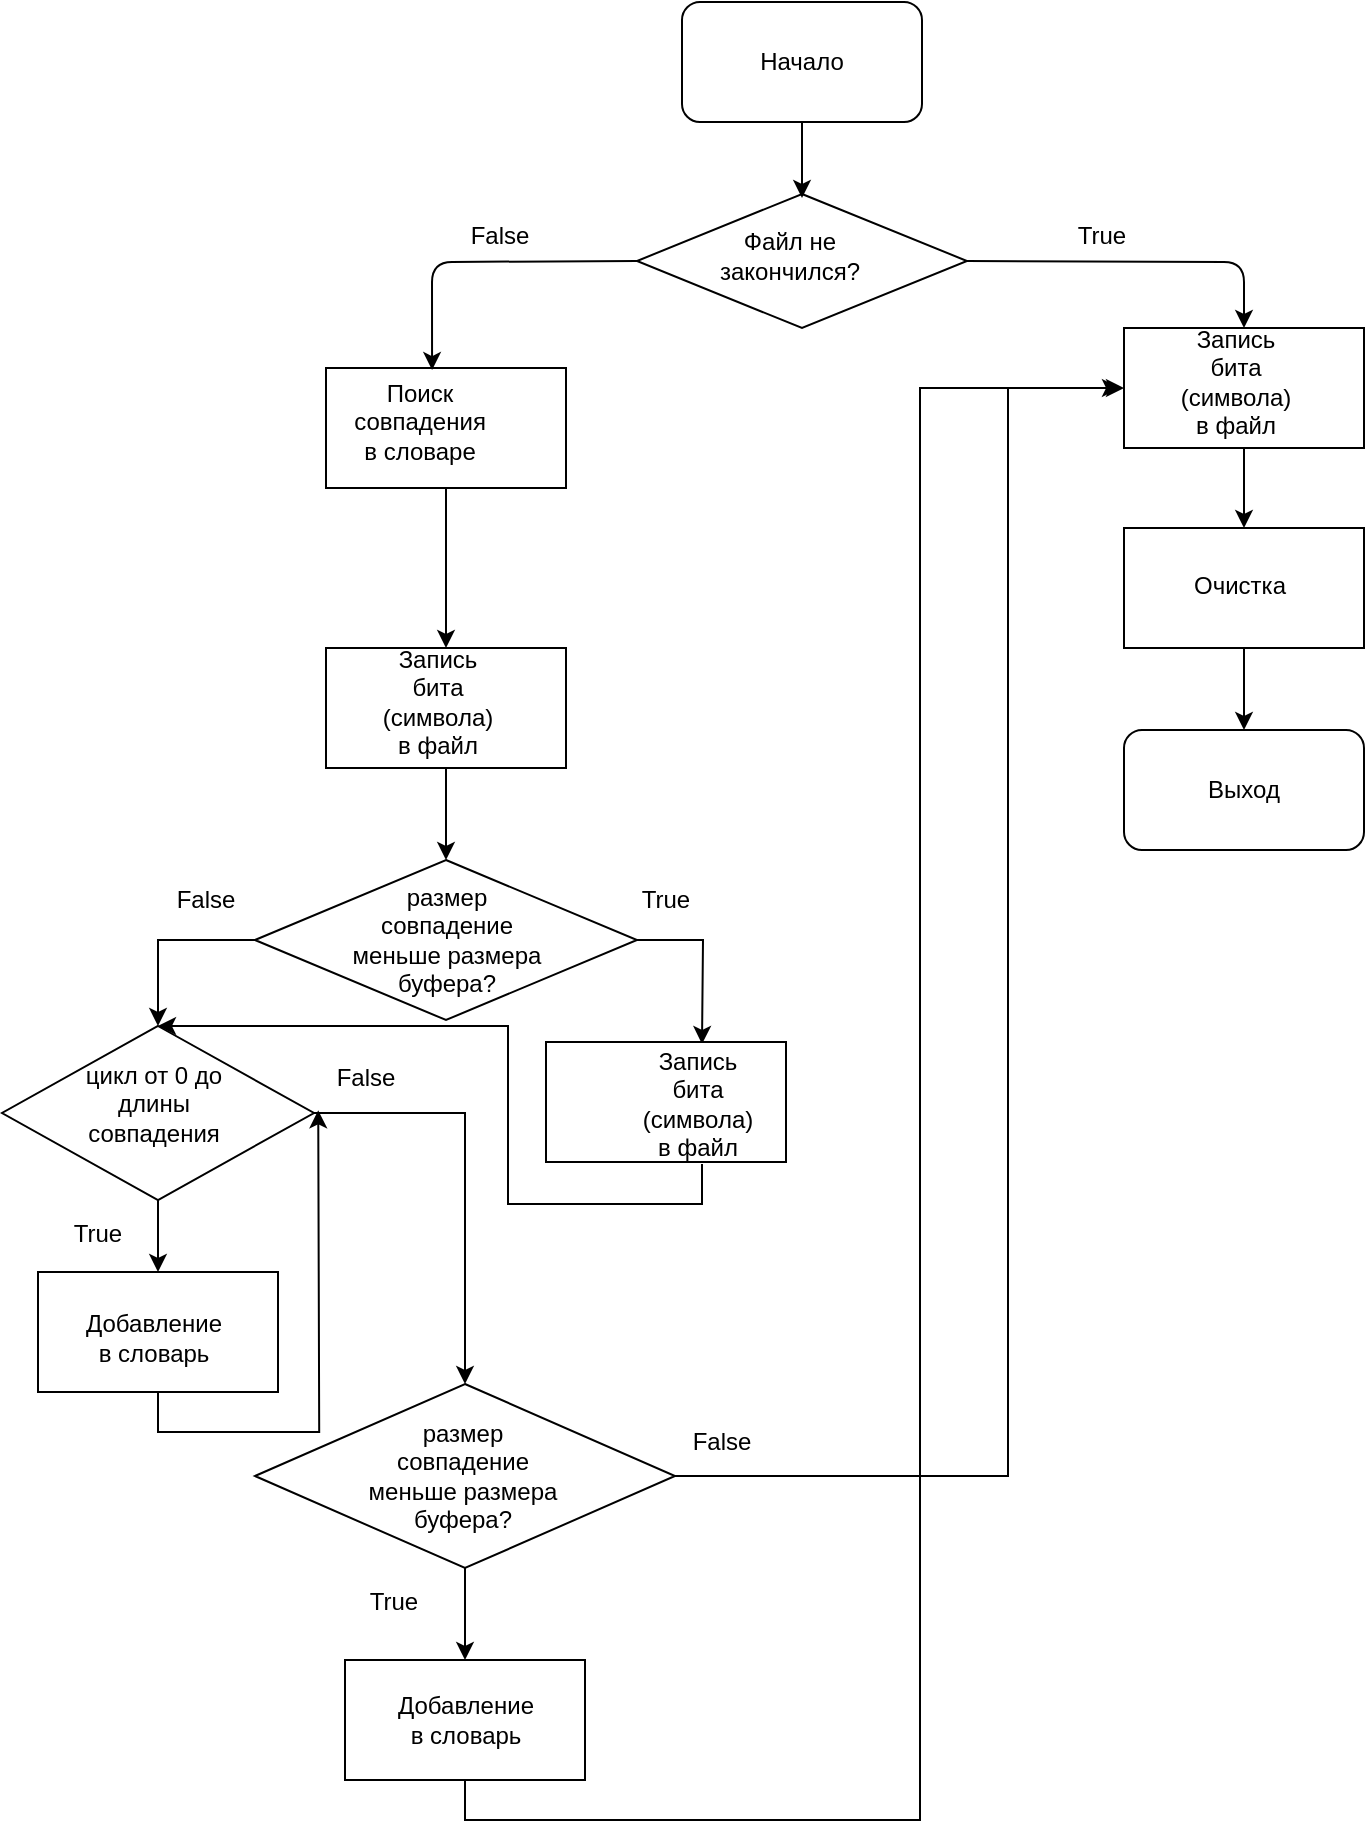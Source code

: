 <mxfile version="13.1.9" type="device"><diagram id="nDO738X1hc2v6aMLPawB" name="Page-1"><mxGraphModel dx="1673" dy="908" grid="0" gridSize="10" guides="1" tooltips="1" connect="1" arrows="1" fold="1" page="1" pageScale="1" pageWidth="827" pageHeight="1169" math="0" shadow="0"><root><mxCell id="0"/><mxCell id="1" parent="0"/><mxCell id="9fpEefiFkOFZ_o0BBgaB-65" style="edgeStyle=orthogonalEdgeStyle;rounded=0;orthogonalLoop=1;jettySize=auto;html=1;exitX=0.5;exitY=1;exitDx=0;exitDy=0;entryX=0.5;entryY=0;entryDx=0;entryDy=0;" edge="1" parent="1" source="9fpEefiFkOFZ_o0BBgaB-56" target="9fpEefiFkOFZ_o0BBgaB-59"><mxGeometry relative="1" as="geometry"/></mxCell><mxCell id="9fpEefiFkOFZ_o0BBgaB-70" style="edgeStyle=orthogonalEdgeStyle;rounded=0;orthogonalLoop=1;jettySize=auto;html=1;exitX=1;exitY=0.5;exitDx=0;exitDy=0;entryX=0;entryY=0.5;entryDx=0;entryDy=0;" edge="1" parent="1" source="9fpEefiFkOFZ_o0BBgaB-56" target="9fpEefiFkOFZ_o0BBgaB-6"><mxGeometry relative="1" as="geometry"><Array as="points"><mxPoint x="517" y="777"/><mxPoint x="517" y="233"/></Array></mxGeometry></mxCell><mxCell id="9fpEefiFkOFZ_o0BBgaB-56" value="" style="rhombus;whiteSpace=wrap;html=1;" vertex="1" parent="1"><mxGeometry x="140.5" y="731" width="210" height="92" as="geometry"/></mxCell><mxCell id="9fpEefiFkOFZ_o0BBgaB-1" value="" style="rounded=1;whiteSpace=wrap;html=1;" vertex="1" parent="1"><mxGeometry x="354" y="40" width="120" height="60" as="geometry"/></mxCell><mxCell id="9fpEefiFkOFZ_o0BBgaB-2" value="Начало" style="text;html=1;strokeColor=none;fillColor=none;align=center;verticalAlign=middle;whiteSpace=wrap;rounded=0;" vertex="1" parent="1"><mxGeometry x="394" y="60" width="40" height="20" as="geometry"/></mxCell><mxCell id="9fpEefiFkOFZ_o0BBgaB-3" value="" style="rhombus;whiteSpace=wrap;html=1;" vertex="1" parent="1"><mxGeometry x="331.5" y="136" width="165" height="67" as="geometry"/></mxCell><mxCell id="9fpEefiFkOFZ_o0BBgaB-4" value="Файл не закончился?" style="text;html=1;strokeColor=none;fillColor=none;align=center;verticalAlign=middle;whiteSpace=wrap;rounded=0;" vertex="1" parent="1"><mxGeometry x="388" y="157" width="40" height="20" as="geometry"/></mxCell><mxCell id="9fpEefiFkOFZ_o0BBgaB-19" value="" style="edgeStyle=orthogonalEdgeStyle;rounded=0;orthogonalLoop=1;jettySize=auto;html=1;" edge="1" parent="1" source="9fpEefiFkOFZ_o0BBgaB-5" target="9fpEefiFkOFZ_o0BBgaB-18"><mxGeometry relative="1" as="geometry"/></mxCell><mxCell id="9fpEefiFkOFZ_o0BBgaB-5" value="" style="rounded=0;whiteSpace=wrap;html=1;" vertex="1" parent="1"><mxGeometry x="176" y="223" width="120" height="60" as="geometry"/></mxCell><mxCell id="9fpEefiFkOFZ_o0BBgaB-18" value="" style="rounded=0;whiteSpace=wrap;html=1;" vertex="1" parent="1"><mxGeometry x="176" y="363" width="120" height="60" as="geometry"/></mxCell><mxCell id="9fpEefiFkOFZ_o0BBgaB-16" value="" style="edgeStyle=orthogonalEdgeStyle;rounded=0;orthogonalLoop=1;jettySize=auto;html=1;" edge="1" parent="1" source="9fpEefiFkOFZ_o0BBgaB-6" target="9fpEefiFkOFZ_o0BBgaB-15"><mxGeometry relative="1" as="geometry"/></mxCell><mxCell id="9fpEefiFkOFZ_o0BBgaB-6" value="" style="rounded=0;whiteSpace=wrap;html=1;" vertex="1" parent="1"><mxGeometry x="575" y="203" width="120" height="60" as="geometry"/></mxCell><mxCell id="9fpEefiFkOFZ_o0BBgaB-15" value="" style="rounded=0;whiteSpace=wrap;html=1;" vertex="1" parent="1"><mxGeometry x="575" y="303" width="120" height="60" as="geometry"/></mxCell><mxCell id="9fpEefiFkOFZ_o0BBgaB-7" value="" style="endArrow=classic;html=1;exitX=0;exitY=0.5;exitDx=0;exitDy=0;entryX=0.442;entryY=0.017;entryDx=0;entryDy=0;entryPerimeter=0;" edge="1" parent="1" source="9fpEefiFkOFZ_o0BBgaB-3" target="9fpEefiFkOFZ_o0BBgaB-5"><mxGeometry width="50" height="50" relative="1" as="geometry"><mxPoint x="387" y="420" as="sourcePoint"/><mxPoint x="437" y="370" as="targetPoint"/><Array as="points"><mxPoint x="229" y="170"/></Array></mxGeometry></mxCell><mxCell id="9fpEefiFkOFZ_o0BBgaB-8" value="" style="endArrow=classic;html=1;entryX=0.5;entryY=0;entryDx=0;entryDy=0;exitX=1;exitY=0.5;exitDx=0;exitDy=0;" edge="1" parent="1" source="9fpEefiFkOFZ_o0BBgaB-3" target="9fpEefiFkOFZ_o0BBgaB-6"><mxGeometry width="50" height="50" relative="1" as="geometry"><mxPoint x="387" y="420" as="sourcePoint"/><mxPoint x="437" y="370" as="targetPoint"/><Array as="points"><mxPoint x="635" y="170"/></Array></mxGeometry></mxCell><mxCell id="9fpEefiFkOFZ_o0BBgaB-11" value="False" style="text;html=1;strokeColor=none;fillColor=none;align=center;verticalAlign=middle;whiteSpace=wrap;rounded=0;" vertex="1" parent="1"><mxGeometry x="243" y="147" width="40" height="20" as="geometry"/></mxCell><mxCell id="9fpEefiFkOFZ_o0BBgaB-12" value="True" style="text;html=1;strokeColor=none;fillColor=none;align=center;verticalAlign=middle;whiteSpace=wrap;rounded=0;" vertex="1" parent="1"><mxGeometry x="544" y="147" width="40" height="20" as="geometry"/></mxCell><mxCell id="9fpEefiFkOFZ_o0BBgaB-14" value="Запись бита (символа) в файл" style="text;html=1;strokeColor=none;fillColor=none;align=center;verticalAlign=middle;whiteSpace=wrap;rounded=0;" vertex="1" parent="1"><mxGeometry x="611" y="220" width="40" height="20" as="geometry"/></mxCell><mxCell id="9fpEefiFkOFZ_o0BBgaB-17" value="Поиск совпадения в словаре" style="text;html=1;strokeColor=none;fillColor=none;align=center;verticalAlign=middle;whiteSpace=wrap;rounded=0;" vertex="1" parent="1"><mxGeometry x="203" y="240" width="40" height="20" as="geometry"/></mxCell><mxCell id="9fpEefiFkOFZ_o0BBgaB-20" value="Запись бита (символа) в файл" style="text;html=1;strokeColor=none;fillColor=none;align=center;verticalAlign=middle;whiteSpace=wrap;rounded=0;" vertex="1" parent="1"><mxGeometry x="212" y="380" width="40" height="20" as="geometry"/></mxCell><mxCell id="9fpEefiFkOFZ_o0BBgaB-21" value="" style="endArrow=classic;html=1;exitX=0.5;exitY=1;exitDx=0;exitDy=0;" edge="1" parent="1" source="9fpEefiFkOFZ_o0BBgaB-1"><mxGeometry width="50" height="50" relative="1" as="geometry"><mxPoint x="387" y="420" as="sourcePoint"/><mxPoint x="414" y="138" as="targetPoint"/></mxGeometry></mxCell><mxCell id="9fpEefiFkOFZ_o0BBgaB-29" value="" style="edgeStyle=orthogonalEdgeStyle;rounded=0;orthogonalLoop=1;jettySize=auto;html=1;entryX=0.5;entryY=0;entryDx=0;entryDy=0;exitX=0;exitY=0.5;exitDx=0;exitDy=0;" edge="1" parent="1" source="9fpEefiFkOFZ_o0BBgaB-22" target="9fpEefiFkOFZ_o0BBgaB-45"><mxGeometry relative="1" as="geometry"><mxPoint x="92" y="556" as="targetPoint"/></mxGeometry></mxCell><mxCell id="9fpEefiFkOFZ_o0BBgaB-32" style="edgeStyle=orthogonalEdgeStyle;rounded=0;orthogonalLoop=1;jettySize=auto;html=1;exitX=1;exitY=0.5;exitDx=0;exitDy=0;entryX=0.5;entryY=0;entryDx=0;entryDy=0;" edge="1" parent="1" source="9fpEefiFkOFZ_o0BBgaB-22"><mxGeometry relative="1" as="geometry"><mxPoint x="364" y="561" as="targetPoint"/></mxGeometry></mxCell><mxCell id="9fpEefiFkOFZ_o0BBgaB-22" value="" style="rhombus;whiteSpace=wrap;html=1;" vertex="1" parent="1"><mxGeometry x="140.5" y="469" width="191" height="80" as="geometry"/></mxCell><mxCell id="9fpEefiFkOFZ_o0BBgaB-26" value="" style="endArrow=classic;html=1;exitX=0.5;exitY=1;exitDx=0;exitDy=0;" edge="1" parent="1" source="9fpEefiFkOFZ_o0BBgaB-18" target="9fpEefiFkOFZ_o0BBgaB-22"><mxGeometry width="50" height="50" relative="1" as="geometry"><mxPoint x="256" y="669" as="sourcePoint"/><mxPoint x="306" y="619" as="targetPoint"/></mxGeometry></mxCell><mxCell id="9fpEefiFkOFZ_o0BBgaB-27" value="размер совпадение меньше размера буфера?" style="text;html=1;strokeColor=none;fillColor=none;align=center;verticalAlign=middle;whiteSpace=wrap;rounded=0;" vertex="1" parent="1"><mxGeometry x="184.5" y="499" width="103" height="20" as="geometry"/></mxCell><mxCell id="9fpEefiFkOFZ_o0BBgaB-68" style="edgeStyle=orthogonalEdgeStyle;rounded=0;orthogonalLoop=1;jettySize=auto;html=1;exitX=0.5;exitY=1;exitDx=0;exitDy=0;entryX=0.5;entryY=0;entryDx=0;entryDy=0;" edge="1" parent="1" target="9fpEefiFkOFZ_o0BBgaB-45"><mxGeometry relative="1" as="geometry"><mxPoint x="364" y="621" as="sourcePoint"/><Array as="points"><mxPoint x="364" y="641"/><mxPoint x="267" y="641"/><mxPoint x="267" y="552"/></Array></mxGeometry></mxCell><mxCell id="9fpEefiFkOFZ_o0BBgaB-31" value="" style="rounded=0;whiteSpace=wrap;html=1;" vertex="1" parent="1"><mxGeometry x="286" y="560" width="120" height="60" as="geometry"/></mxCell><mxCell id="9fpEefiFkOFZ_o0BBgaB-33" value="False" style="text;html=1;strokeColor=none;fillColor=none;align=center;verticalAlign=middle;whiteSpace=wrap;rounded=0;" vertex="1" parent="1"><mxGeometry x="96" y="479" width="40" height="20" as="geometry"/></mxCell><mxCell id="9fpEefiFkOFZ_o0BBgaB-34" value="True" style="text;html=1;strokeColor=none;fillColor=none;align=center;verticalAlign=middle;whiteSpace=wrap;rounded=0;" vertex="1" parent="1"><mxGeometry x="42" y="646" width="40" height="20" as="geometry"/></mxCell><mxCell id="9fpEefiFkOFZ_o0BBgaB-36" value="Запись бита (символа) в файл" style="text;html=1;strokeColor=none;fillColor=none;align=center;verticalAlign=middle;whiteSpace=wrap;rounded=0;" vertex="1" parent="1"><mxGeometry x="342" y="581" width="40" height="20" as="geometry"/></mxCell><mxCell id="9fpEefiFkOFZ_o0BBgaB-37" value="Очистка" style="text;html=1;strokeColor=none;fillColor=none;align=center;verticalAlign=middle;whiteSpace=wrap;rounded=0;" vertex="1" parent="1"><mxGeometry x="613" y="322" width="40" height="20" as="geometry"/></mxCell><mxCell id="9fpEefiFkOFZ_o0BBgaB-38" value="" style="rounded=1;whiteSpace=wrap;html=1;" vertex="1" parent="1"><mxGeometry x="575" y="404" width="120" height="60" as="geometry"/></mxCell><mxCell id="9fpEefiFkOFZ_o0BBgaB-39" value="Выход" style="text;html=1;strokeColor=none;fillColor=none;align=center;verticalAlign=middle;whiteSpace=wrap;rounded=0;" vertex="1" parent="1"><mxGeometry x="615" y="424" width="40" height="20" as="geometry"/></mxCell><mxCell id="9fpEefiFkOFZ_o0BBgaB-42" value="" style="endArrow=classic;html=1;exitX=0.5;exitY=1;exitDx=0;exitDy=0;entryX=0.5;entryY=0;entryDx=0;entryDy=0;" edge="1" parent="1" source="9fpEefiFkOFZ_o0BBgaB-15" target="9fpEefiFkOFZ_o0BBgaB-38"><mxGeometry width="50" height="50" relative="1" as="geometry"><mxPoint x="564" y="555" as="sourcePoint"/><mxPoint x="614" y="505" as="targetPoint"/></mxGeometry></mxCell><mxCell id="9fpEefiFkOFZ_o0BBgaB-48" value="" style="edgeStyle=orthogonalEdgeStyle;rounded=0;orthogonalLoop=1;jettySize=auto;html=1;entryX=0.5;entryY=0;entryDx=0;entryDy=0;" edge="1" parent="1" source="9fpEefiFkOFZ_o0BBgaB-45" target="9fpEefiFkOFZ_o0BBgaB-49"><mxGeometry relative="1" as="geometry"><mxPoint x="92" y="719" as="targetPoint"/></mxGeometry></mxCell><mxCell id="9fpEefiFkOFZ_o0BBgaB-54" style="edgeStyle=orthogonalEdgeStyle;rounded=0;orthogonalLoop=1;jettySize=auto;html=1;exitX=1;exitY=0.5;exitDx=0;exitDy=0;entryX=0.5;entryY=0;entryDx=0;entryDy=0;" edge="1" parent="1" source="9fpEefiFkOFZ_o0BBgaB-45" target="9fpEefiFkOFZ_o0BBgaB-56"><mxGeometry relative="1" as="geometry"><mxPoint x="230" y="761" as="targetPoint"/></mxGeometry></mxCell><mxCell id="9fpEefiFkOFZ_o0BBgaB-45" value="" style="rhombus;whiteSpace=wrap;html=1;" vertex="1" parent="1"><mxGeometry x="14" y="552" width="156" height="87" as="geometry"/></mxCell><mxCell id="9fpEefiFkOFZ_o0BBgaB-46" value="цикл от 0 до длины совпадения" style="text;html=1;strokeColor=none;fillColor=none;align=center;verticalAlign=middle;whiteSpace=wrap;rounded=0;" vertex="1" parent="1"><mxGeometry x="42" y="572" width="96" height="38" as="geometry"/></mxCell><mxCell id="9fpEefiFkOFZ_o0BBgaB-66" style="edgeStyle=orthogonalEdgeStyle;rounded=0;orthogonalLoop=1;jettySize=auto;html=1;exitX=0.5;exitY=1;exitDx=0;exitDy=0;" edge="1" parent="1" source="9fpEefiFkOFZ_o0BBgaB-49"><mxGeometry relative="1" as="geometry"><mxPoint x="172.118" y="594.176" as="targetPoint"/></mxGeometry></mxCell><mxCell id="9fpEefiFkOFZ_o0BBgaB-49" value="" style="rounded=0;whiteSpace=wrap;html=1;" vertex="1" parent="1"><mxGeometry x="32" y="675" width="120" height="60" as="geometry"/></mxCell><mxCell id="9fpEefiFkOFZ_o0BBgaB-50" value="Добавление в словарь" style="text;html=1;strokeColor=none;fillColor=none;align=center;verticalAlign=middle;whiteSpace=wrap;rounded=0;" vertex="1" parent="1"><mxGeometry x="70" y="698" width="40" height="20" as="geometry"/></mxCell><mxCell id="9fpEefiFkOFZ_o0BBgaB-51" value="True" style="text;html=1;strokeColor=none;fillColor=none;align=center;verticalAlign=middle;whiteSpace=wrap;rounded=0;" vertex="1" parent="1"><mxGeometry x="326" y="479" width="40" height="20" as="geometry"/></mxCell><mxCell id="9fpEefiFkOFZ_o0BBgaB-52" value="False" style="text;html=1;strokeColor=none;fillColor=none;align=center;verticalAlign=middle;whiteSpace=wrap;rounded=0;" vertex="1" parent="1"><mxGeometry x="176" y="568" width="40" height="20" as="geometry"/></mxCell><mxCell id="9fpEefiFkOFZ_o0BBgaB-55" value="размер совпадение меньше размера буфера?" style="text;html=1;strokeColor=none;fillColor=none;align=center;verticalAlign=middle;whiteSpace=wrap;rounded=0;" vertex="1" parent="1"><mxGeometry x="193" y="767" width="103" height="20" as="geometry"/></mxCell><mxCell id="9fpEefiFkOFZ_o0BBgaB-67" style="edgeStyle=orthogonalEdgeStyle;rounded=0;orthogonalLoop=1;jettySize=auto;html=1;exitX=0.5;exitY=1;exitDx=0;exitDy=0;" edge="1" parent="1" source="9fpEefiFkOFZ_o0BBgaB-59"><mxGeometry relative="1" as="geometry"><mxPoint x="573" y="233" as="targetPoint"/><Array as="points"><mxPoint x="245" y="949"/><mxPoint x="473" y="949"/><mxPoint x="473" y="233"/></Array></mxGeometry></mxCell><mxCell id="9fpEefiFkOFZ_o0BBgaB-59" value="" style="rounded=0;whiteSpace=wrap;html=1;" vertex="1" parent="1"><mxGeometry x="185.5" y="869" width="120" height="60" as="geometry"/></mxCell><mxCell id="9fpEefiFkOFZ_o0BBgaB-60" value="Добавление в словарь" style="text;html=1;strokeColor=none;fillColor=none;align=center;verticalAlign=middle;whiteSpace=wrap;rounded=0;" vertex="1" parent="1"><mxGeometry x="225.5" y="889" width="40" height="20" as="geometry"/></mxCell><mxCell id="9fpEefiFkOFZ_o0BBgaB-69" value="True" style="text;html=1;strokeColor=none;fillColor=none;align=center;verticalAlign=middle;whiteSpace=wrap;rounded=0;" vertex="1" parent="1"><mxGeometry x="190" y="830" width="40" height="20" as="geometry"/></mxCell><mxCell id="9fpEefiFkOFZ_o0BBgaB-71" value="False" style="text;html=1;strokeColor=none;fillColor=none;align=center;verticalAlign=middle;whiteSpace=wrap;rounded=0;" vertex="1" parent="1"><mxGeometry x="354" y="750" width="40" height="20" as="geometry"/></mxCell></root></mxGraphModel></diagram></mxfile>